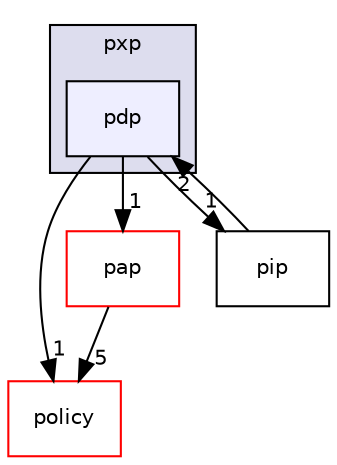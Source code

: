 digraph "pxp/pdp" {
  compound=true
  node [ fontsize="10", fontname="Helvetica"];
  edge [ labelfontsize="10", labelfontname="Helvetica"];
  subgraph clusterdir_7be6e3fdd8243354b31c1d83c38a916a {
    graph [ bgcolor="#ddddee", pencolor="black", label="pxp" fontname="Helvetica", fontsize="10", URL="dir_7be6e3fdd8243354b31c1d83c38a916a.html"]
  dir_3ea9e9b6371f85f35f597fd71075e197 [shape=box, label="pdp", style="filled", fillcolor="#eeeeff", pencolor="black", URL="dir_3ea9e9b6371f85f35f597fd71075e197.html"];
  }
  dir_eb07bcf3f6bbebad6f759869cfa1383b [shape=box label="policy" fillcolor="white" style="filled" color="red" URL="dir_eb07bcf3f6bbebad6f759869cfa1383b.html"];
  dir_a78cf3cb49e52b0c0996257949768506 [shape=box label="pap" fillcolor="white" style="filled" color="red" URL="dir_a78cf3cb49e52b0c0996257949768506.html"];
  dir_18e30ac59e623ec13a29b7502f078963 [shape=box label="pip" URL="dir_18e30ac59e623ec13a29b7502f078963.html"];
  dir_3ea9e9b6371f85f35f597fd71075e197->dir_eb07bcf3f6bbebad6f759869cfa1383b [headlabel="1", labeldistance=1.5 headhref="dir_000016_000005.html"];
  dir_3ea9e9b6371f85f35f597fd71075e197->dir_a78cf3cb49e52b0c0996257949768506 [headlabel="1", labeldistance=1.5 headhref="dir_000016_000011.html"];
  dir_3ea9e9b6371f85f35f597fd71075e197->dir_18e30ac59e623ec13a29b7502f078963 [headlabel="1", labeldistance=1.5 headhref="dir_000016_000018.html"];
  dir_a78cf3cb49e52b0c0996257949768506->dir_eb07bcf3f6bbebad6f759869cfa1383b [headlabel="5", labeldistance=1.5 headhref="dir_000011_000005.html"];
  dir_18e30ac59e623ec13a29b7502f078963->dir_3ea9e9b6371f85f35f597fd71075e197 [headlabel="2", labeldistance=1.5 headhref="dir_000018_000016.html"];
}
